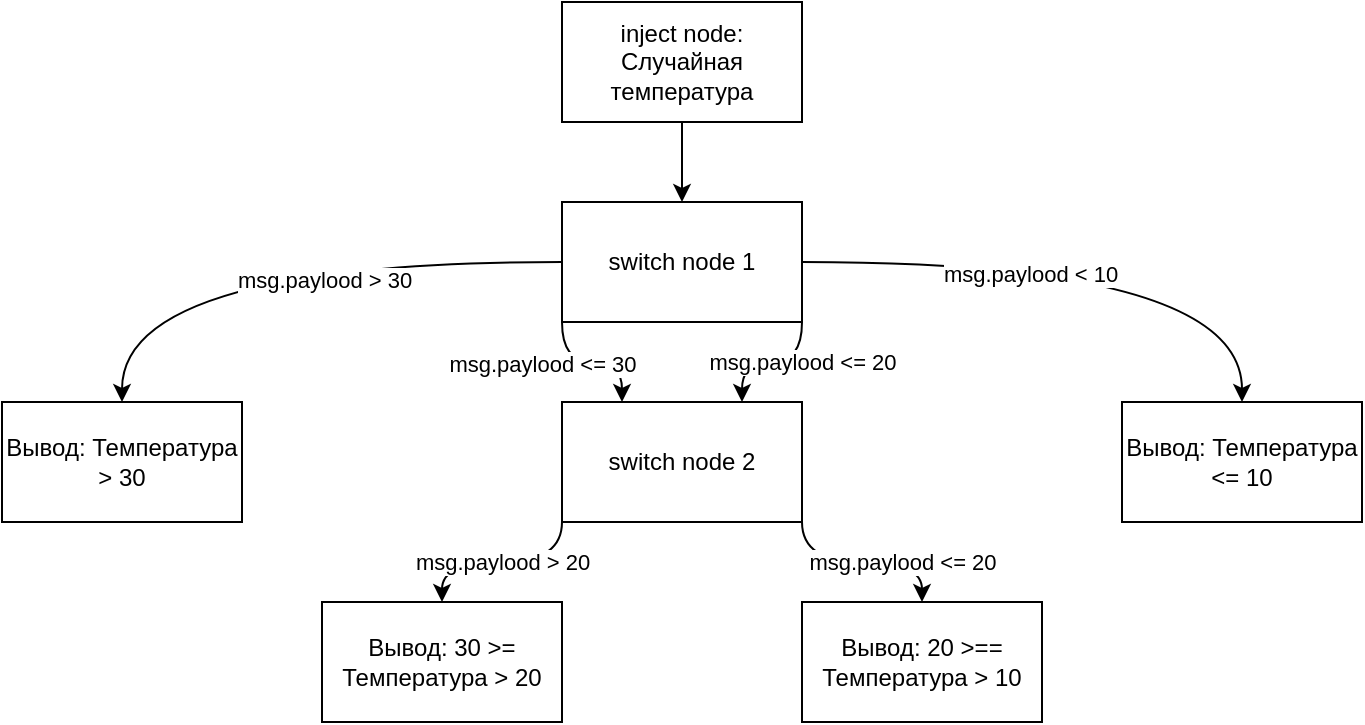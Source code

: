 <mxfile version="26.1.0" pages="6">
  <diagram name="ifelse1" id="Thjux58_DUu_WA5z-Bsg">
    <mxGraphModel dx="1050" dy="603" grid="1" gridSize="10" guides="1" tooltips="1" connect="1" arrows="1" fold="1" page="1" pageScale="1" pageWidth="827" pageHeight="1169" math="0" shadow="0">
      <root>
        <mxCell id="0" />
        <mxCell id="1" parent="0" />
        <mxCell id="S_W4CrviKIA5j9u1uwrZ-8" value="" style="edgeStyle=orthogonalEdgeStyle;rounded=0;orthogonalLoop=1;jettySize=auto;html=1;" parent="1" source="S_W4CrviKIA5j9u1uwrZ-1" target="S_W4CrviKIA5j9u1uwrZ-2" edge="1">
          <mxGeometry relative="1" as="geometry" />
        </mxCell>
        <mxCell id="S_W4CrviKIA5j9u1uwrZ-1" value="inject node: Случайная температура" style="rounded=0;whiteSpace=wrap;html=1;" parent="1" vertex="1">
          <mxGeometry x="320" y="80" width="120" height="60" as="geometry" />
        </mxCell>
        <mxCell id="S_W4CrviKIA5j9u1uwrZ-10" style="edgeStyle=orthogonalEdgeStyle;rounded=0;orthogonalLoop=1;jettySize=auto;html=1;exitX=0;exitY=0.5;exitDx=0;exitDy=0;entryX=0.5;entryY=0;entryDx=0;entryDy=0;curved=1;" parent="1" source="S_W4CrviKIA5j9u1uwrZ-2" target="S_W4CrviKIA5j9u1uwrZ-3" edge="1">
          <mxGeometry relative="1" as="geometry" />
        </mxCell>
        <mxCell id="S_W4CrviKIA5j9u1uwrZ-17" value="msg.paylood &amp;gt; 30" style="edgeLabel;html=1;align=center;verticalAlign=middle;resizable=0;points=[];" parent="S_W4CrviKIA5j9u1uwrZ-10" vertex="1" connectable="0">
          <mxGeometry x="-0.178" y="9" relative="1" as="geometry">
            <mxPoint as="offset" />
          </mxGeometry>
        </mxCell>
        <mxCell id="S_W4CrviKIA5j9u1uwrZ-11" style="edgeStyle=orthogonalEdgeStyle;rounded=0;orthogonalLoop=1;jettySize=auto;html=1;exitX=1;exitY=0.5;exitDx=0;exitDy=0;entryX=0.5;entryY=0;entryDx=0;entryDy=0;curved=1;" parent="1" source="S_W4CrviKIA5j9u1uwrZ-2" target="S_W4CrviKIA5j9u1uwrZ-4" edge="1">
          <mxGeometry relative="1" as="geometry" />
        </mxCell>
        <mxCell id="S_W4CrviKIA5j9u1uwrZ-18" value="msg.paylood &amp;lt; 10" style="edgeLabel;html=1;align=center;verticalAlign=middle;resizable=0;points=[];" parent="S_W4CrviKIA5j9u1uwrZ-11" vertex="1" connectable="0">
          <mxGeometry x="-0.215" y="-6" relative="1" as="geometry">
            <mxPoint as="offset" />
          </mxGeometry>
        </mxCell>
        <mxCell id="S_W4CrviKIA5j9u1uwrZ-19" style="edgeStyle=orthogonalEdgeStyle;curved=1;rounded=0;orthogonalLoop=1;jettySize=auto;html=1;exitX=0;exitY=1;exitDx=0;exitDy=0;entryX=0.25;entryY=0;entryDx=0;entryDy=0;" parent="1" source="S_W4CrviKIA5j9u1uwrZ-2" target="S_W4CrviKIA5j9u1uwrZ-5" edge="1">
          <mxGeometry relative="1" as="geometry" />
        </mxCell>
        <mxCell id="S_W4CrviKIA5j9u1uwrZ-21" value="msg.paylood &amp;lt;= 30" style="edgeLabel;html=1;align=center;verticalAlign=middle;resizable=0;points=[];" parent="S_W4CrviKIA5j9u1uwrZ-19" vertex="1" connectable="0">
          <mxGeometry x="-0.177" y="-1" relative="1" as="geometry">
            <mxPoint x="-19" as="offset" />
          </mxGeometry>
        </mxCell>
        <mxCell id="S_W4CrviKIA5j9u1uwrZ-20" style="edgeStyle=orthogonalEdgeStyle;curved=1;rounded=0;orthogonalLoop=1;jettySize=auto;html=1;exitX=1;exitY=1;exitDx=0;exitDy=0;entryX=0.75;entryY=0;entryDx=0;entryDy=0;" parent="1" source="S_W4CrviKIA5j9u1uwrZ-2" target="S_W4CrviKIA5j9u1uwrZ-5" edge="1">
          <mxGeometry relative="1" as="geometry" />
        </mxCell>
        <mxCell id="S_W4CrviKIA5j9u1uwrZ-22" value="msg.paylood &amp;lt;= 20" style="edgeLabel;html=1;align=center;verticalAlign=middle;resizable=0;points=[];" parent="S_W4CrviKIA5j9u1uwrZ-20" vertex="1" connectable="0">
          <mxGeometry x="-0.023" y="3" relative="1" as="geometry">
            <mxPoint x="14" y="-3" as="offset" />
          </mxGeometry>
        </mxCell>
        <mxCell id="S_W4CrviKIA5j9u1uwrZ-2" value="switch node 1" style="rounded=0;whiteSpace=wrap;html=1;" parent="1" vertex="1">
          <mxGeometry x="320" y="180" width="120" height="60" as="geometry" />
        </mxCell>
        <mxCell id="S_W4CrviKIA5j9u1uwrZ-3" value="Вывод: Температура &amp;gt; 30" style="rounded=0;whiteSpace=wrap;html=1;" parent="1" vertex="1">
          <mxGeometry x="40" y="280" width="120" height="60" as="geometry" />
        </mxCell>
        <mxCell id="S_W4CrviKIA5j9u1uwrZ-4" value="Вывод: Температура &amp;lt;= 10" style="rounded=0;whiteSpace=wrap;html=1;" parent="1" vertex="1">
          <mxGeometry x="600" y="280" width="120" height="60" as="geometry" />
        </mxCell>
        <mxCell id="S_W4CrviKIA5j9u1uwrZ-15" style="edgeStyle=orthogonalEdgeStyle;curved=1;rounded=0;orthogonalLoop=1;jettySize=auto;html=1;exitX=0;exitY=1;exitDx=0;exitDy=0;" parent="1" source="S_W4CrviKIA5j9u1uwrZ-5" target="S_W4CrviKIA5j9u1uwrZ-6" edge="1">
          <mxGeometry relative="1" as="geometry" />
        </mxCell>
        <mxCell id="S_W4CrviKIA5j9u1uwrZ-23" value="msg.paylood &amp;gt; 20" style="edgeLabel;html=1;align=center;verticalAlign=middle;resizable=0;points=[];" parent="S_W4CrviKIA5j9u1uwrZ-15" vertex="1" connectable="0">
          <mxGeometry x="-0.256" y="1" relative="1" as="geometry">
            <mxPoint x="-13" y="-1" as="offset" />
          </mxGeometry>
        </mxCell>
        <mxCell id="S_W4CrviKIA5j9u1uwrZ-16" style="edgeStyle=orthogonalEdgeStyle;curved=1;rounded=0;orthogonalLoop=1;jettySize=auto;html=1;exitX=1;exitY=1;exitDx=0;exitDy=0;entryX=0.5;entryY=0;entryDx=0;entryDy=0;" parent="1" source="S_W4CrviKIA5j9u1uwrZ-5" target="S_W4CrviKIA5j9u1uwrZ-7" edge="1">
          <mxGeometry relative="1" as="geometry" />
        </mxCell>
        <mxCell id="S_W4CrviKIA5j9u1uwrZ-24" value="msg.paylood &amp;lt;= 20" style="edgeLabel;html=1;align=center;verticalAlign=middle;resizable=0;points=[];" parent="S_W4CrviKIA5j9u1uwrZ-16" vertex="1" connectable="0">
          <mxGeometry x="0.176" y="-3" relative="1" as="geometry">
            <mxPoint x="11" y="-3" as="offset" />
          </mxGeometry>
        </mxCell>
        <mxCell id="S_W4CrviKIA5j9u1uwrZ-5" value="switch node 2" style="rounded=0;whiteSpace=wrap;html=1;" parent="1" vertex="1">
          <mxGeometry x="320" y="280" width="120" height="60" as="geometry" />
        </mxCell>
        <mxCell id="S_W4CrviKIA5j9u1uwrZ-6" value="Вывод: 30 &amp;gt;= Температура &amp;gt; 20" style="rounded=0;whiteSpace=wrap;html=1;" parent="1" vertex="1">
          <mxGeometry x="200" y="380" width="120" height="60" as="geometry" />
        </mxCell>
        <mxCell id="S_W4CrviKIA5j9u1uwrZ-7" value="Вывод: 20 &amp;gt;== Температура &amp;gt; 10" style="rounded=0;whiteSpace=wrap;html=1;" parent="1" vertex="1">
          <mxGeometry x="440" y="380" width="120" height="60" as="geometry" />
        </mxCell>
      </root>
    </mxGraphModel>
  </diagram>
  <diagram id="4vOrAkitRuSuGk_8gz63" name="ifelse2">
    <mxGraphModel dx="1050" dy="603" grid="1" gridSize="10" guides="1" tooltips="1" connect="1" arrows="1" fold="1" page="1" pageScale="1" pageWidth="827" pageHeight="1169" math="0" shadow="0">
      <root>
        <mxCell id="0" />
        <mxCell id="1" parent="0" />
        <mxCell id="LNpQOAK-omOs4ofS-2I6-4" value="" style="edgeStyle=orthogonalEdgeStyle;rounded=0;orthogonalLoop=1;jettySize=auto;html=1;" edge="1" parent="1" source="LNpQOAK-omOs4ofS-2I6-1" target="LNpQOAK-omOs4ofS-2I6-3">
          <mxGeometry relative="1" as="geometry" />
        </mxCell>
        <mxCell id="LNpQOAK-omOs4ofS-2I6-1" value="Начало" style="rounded=0;whiteSpace=wrap;html=1;" vertex="1" parent="1">
          <mxGeometry x="350" y="40" width="120" height="60" as="geometry" />
        </mxCell>
        <mxCell id="LNpQOAK-omOs4ofS-2I6-14" style="edgeStyle=orthogonalEdgeStyle;rounded=0;orthogonalLoop=1;jettySize=auto;html=1;exitX=0.5;exitY=1;exitDx=0;exitDy=0;entryX=0;entryY=0.25;entryDx=0;entryDy=0;curved=1;" edge="1" parent="1" source="LNpQOAK-omOs4ofS-2I6-2" target="LNpQOAK-omOs4ofS-2I6-12">
          <mxGeometry relative="1" as="geometry" />
        </mxCell>
        <mxCell id="LNpQOAK-omOs4ofS-2I6-2" value="Включить кондиционер" style="rounded=0;whiteSpace=wrap;html=1;" vertex="1" parent="1">
          <mxGeometry x="230" y="260" width="120" height="60" as="geometry" />
        </mxCell>
        <mxCell id="LNpQOAK-omOs4ofS-2I6-8" style="edgeStyle=orthogonalEdgeStyle;rounded=0;orthogonalLoop=1;jettySize=auto;html=1;exitX=0;exitY=1;exitDx=0;exitDy=0;entryX=0.5;entryY=0;entryDx=0;entryDy=0;curved=1;" edge="1" parent="1" source="LNpQOAK-omOs4ofS-2I6-3" target="LNpQOAK-omOs4ofS-2I6-2">
          <mxGeometry relative="1" as="geometry" />
        </mxCell>
        <mxCell id="LNpQOAK-omOs4ofS-2I6-10" value="да" style="edgeLabel;html=1;align=center;verticalAlign=middle;resizable=0;points=[];" vertex="1" connectable="0" parent="LNpQOAK-omOs4ofS-2I6-8">
          <mxGeometry x="-0.197" y="-5" relative="1" as="geometry">
            <mxPoint as="offset" />
          </mxGeometry>
        </mxCell>
        <mxCell id="LNpQOAK-omOs4ofS-2I6-9" style="edgeStyle=orthogonalEdgeStyle;rounded=0;orthogonalLoop=1;jettySize=auto;html=1;exitX=1;exitY=1;exitDx=0;exitDy=0;entryX=0.5;entryY=0;entryDx=0;entryDy=0;curved=1;" edge="1" parent="1" source="LNpQOAK-omOs4ofS-2I6-3" target="LNpQOAK-omOs4ofS-2I6-5">
          <mxGeometry relative="1" as="geometry" />
        </mxCell>
        <mxCell id="LNpQOAK-omOs4ofS-2I6-11" value="нет" style="edgeLabel;html=1;align=center;verticalAlign=middle;resizable=0;points=[];" vertex="1" connectable="0" parent="LNpQOAK-omOs4ofS-2I6-9">
          <mxGeometry x="-0.163" y="2" relative="1" as="geometry">
            <mxPoint as="offset" />
          </mxGeometry>
        </mxCell>
        <mxCell id="LNpQOAK-omOs4ofS-2I6-3" value="Температура &amp;gt; 30?" style="rhombus;whiteSpace=wrap;html=1;" vertex="1" parent="1">
          <mxGeometry x="350" y="140" width="120" height="80" as="geometry" />
        </mxCell>
        <mxCell id="LNpQOAK-omOs4ofS-2I6-13" style="edgeStyle=orthogonalEdgeStyle;rounded=0;orthogonalLoop=1;jettySize=auto;html=1;exitX=0.5;exitY=1;exitDx=0;exitDy=0;entryX=1;entryY=0.25;entryDx=0;entryDy=0;curved=1;" edge="1" parent="1" source="LNpQOAK-omOs4ofS-2I6-5" target="LNpQOAK-omOs4ofS-2I6-12">
          <mxGeometry relative="1" as="geometry" />
        </mxCell>
        <mxCell id="LNpQOAK-omOs4ofS-2I6-5" value="Ничего не делайте" style="rounded=0;whiteSpace=wrap;html=1;" vertex="1" parent="1">
          <mxGeometry x="470" y="260" width="120" height="60" as="geometry" />
        </mxCell>
        <mxCell id="LNpQOAK-omOs4ofS-2I6-12" value="Конец" style="rounded=0;whiteSpace=wrap;html=1;" vertex="1" parent="1">
          <mxGeometry x="350" y="360" width="120" height="60" as="geometry" />
        </mxCell>
      </root>
    </mxGraphModel>
  </diagram>
  <diagram id="dwSJ7BRhNNf6KiiUCyIV" name="ifelse3">
    <mxGraphModel dx="1635" dy="709" grid="1" gridSize="10" guides="1" tooltips="1" connect="1" arrows="1" fold="1" page="0" pageScale="1" pageWidth="827" pageHeight="1169" math="0" shadow="0">
      <root>
        <mxCell id="0" />
        <mxCell id="1" parent="0" />
        <mxCell id="BL9OvIdgbUdT4vpFwmZn-1" value="" style="edgeStyle=orthogonalEdgeStyle;rounded=0;orthogonalLoop=1;jettySize=auto;html=1;curved=1;" edge="1" parent="1" source="BL9OvIdgbUdT4vpFwmZn-2" target="BL9OvIdgbUdT4vpFwmZn-3">
          <mxGeometry relative="1" as="geometry" />
        </mxCell>
        <mxCell id="BL9OvIdgbUdT4vpFwmZn-2" value="Начало" style="rounded=0;whiteSpace=wrap;html=1;" vertex="1" parent="1">
          <mxGeometry x="360" y="30" width="120" height="60" as="geometry" />
        </mxCell>
        <mxCell id="819GzZfcJQ82Go0yDvXi-5" style="edgeStyle=orthogonalEdgeStyle;rounded=0;orthogonalLoop=1;jettySize=auto;html=1;exitX=1;exitY=1;exitDx=0;exitDy=0;entryX=0.5;entryY=0;entryDx=0;entryDy=0;curved=1;" edge="1" parent="1" source="BL9OvIdgbUdT4vpFwmZn-3" target="BL9OvIdgbUdT4vpFwmZn-4">
          <mxGeometry relative="1" as="geometry" />
        </mxCell>
        <mxCell id="819GzZfcJQ82Go0yDvXi-14" value="нет" style="edgeLabel;html=1;align=center;verticalAlign=middle;resizable=0;points=[];" vertex="1" connectable="0" parent="819GzZfcJQ82Go0yDvXi-5">
          <mxGeometry x="-0.243" y="-2" relative="1" as="geometry">
            <mxPoint as="offset" />
          </mxGeometry>
        </mxCell>
        <mxCell id="819GzZfcJQ82Go0yDvXi-10" style="edgeStyle=orthogonalEdgeStyle;rounded=0;orthogonalLoop=1;jettySize=auto;html=1;exitX=0;exitY=1;exitDx=0;exitDy=0;entryX=0.5;entryY=0;entryDx=0;entryDy=0;curved=1;" edge="1" parent="1" source="BL9OvIdgbUdT4vpFwmZn-3" target="BL9OvIdgbUdT4vpFwmZn-6">
          <mxGeometry relative="1" as="geometry" />
        </mxCell>
        <mxCell id="819GzZfcJQ82Go0yDvXi-13" value="да" style="edgeLabel;html=1;align=center;verticalAlign=middle;resizable=0;points=[];" vertex="1" connectable="0" parent="819GzZfcJQ82Go0yDvXi-10">
          <mxGeometry x="-0.288" y="5" relative="1" as="geometry">
            <mxPoint as="offset" />
          </mxGeometry>
        </mxCell>
        <mxCell id="BL9OvIdgbUdT4vpFwmZn-3" value="Температура &amp;gt; 30?" style="rhombus;whiteSpace=wrap;html=1;" vertex="1" parent="1">
          <mxGeometry x="360" y="130" width="120" height="80" as="geometry" />
        </mxCell>
        <mxCell id="819GzZfcJQ82Go0yDvXi-6" style="edgeStyle=orthogonalEdgeStyle;rounded=0;orthogonalLoop=1;jettySize=auto;html=1;exitX=0;exitY=1;exitDx=0;exitDy=0;entryX=0.5;entryY=0;entryDx=0;entryDy=0;curved=1;" edge="1" parent="1" source="BL9OvIdgbUdT4vpFwmZn-4" target="BL9OvIdgbUdT4vpFwmZn-5">
          <mxGeometry relative="1" as="geometry" />
        </mxCell>
        <mxCell id="819GzZfcJQ82Go0yDvXi-19" value="да" style="edgeLabel;html=1;align=center;verticalAlign=middle;resizable=0;points=[];" vertex="1" connectable="0" parent="819GzZfcJQ82Go0yDvXi-6">
          <mxGeometry x="0.054" y="16" relative="1" as="geometry">
            <mxPoint as="offset" />
          </mxGeometry>
        </mxCell>
        <mxCell id="819GzZfcJQ82Go0yDvXi-7" style="edgeStyle=orthogonalEdgeStyle;rounded=0;orthogonalLoop=1;jettySize=auto;html=1;exitX=1;exitY=1;exitDx=0;exitDy=0;entryX=0.5;entryY=0;entryDx=0;entryDy=0;curved=1;" edge="1" parent="1" source="BL9OvIdgbUdT4vpFwmZn-4" target="BL9OvIdgbUdT4vpFwmZn-11">
          <mxGeometry relative="1" as="geometry" />
        </mxCell>
        <mxCell id="819GzZfcJQ82Go0yDvXi-18" value="нет" style="edgeLabel;html=1;align=center;verticalAlign=middle;resizable=0;points=[];" vertex="1" connectable="0" parent="819GzZfcJQ82Go0yDvXi-7">
          <mxGeometry x="-0.577" y="-21" relative="1" as="geometry">
            <mxPoint as="offset" />
          </mxGeometry>
        </mxCell>
        <mxCell id="BL9OvIdgbUdT4vpFwmZn-4" value="Температура &amp;lt; 15?" style="rhombus;whiteSpace=wrap;html=1;" vertex="1" parent="1">
          <mxGeometry x="640" y="250" width="120" height="80" as="geometry" />
        </mxCell>
        <mxCell id="819GzZfcJQ82Go0yDvXi-8" style="edgeStyle=orthogonalEdgeStyle;rounded=0;orthogonalLoop=1;jettySize=auto;html=1;exitX=1;exitY=1;exitDx=0;exitDy=0;entryX=0.5;entryY=0;entryDx=0;entryDy=0;curved=1;" edge="1" parent="1" source="BL9OvIdgbUdT4vpFwmZn-5" target="BL9OvIdgbUdT4vpFwmZn-12">
          <mxGeometry relative="1" as="geometry" />
        </mxCell>
        <mxCell id="819GzZfcJQ82Go0yDvXi-21" value="нет" style="edgeLabel;html=1;align=center;verticalAlign=middle;resizable=0;points=[];" vertex="1" connectable="0" parent="819GzZfcJQ82Go0yDvXi-8">
          <mxGeometry x="-0.127" y="3" relative="1" as="geometry">
            <mxPoint as="offset" />
          </mxGeometry>
        </mxCell>
        <mxCell id="819GzZfcJQ82Go0yDvXi-9" style="edgeStyle=orthogonalEdgeStyle;rounded=0;orthogonalLoop=1;jettySize=auto;html=1;exitX=0;exitY=1;exitDx=0;exitDy=0;entryX=0.5;entryY=0;entryDx=0;entryDy=0;curved=1;" edge="1" parent="1" source="BL9OvIdgbUdT4vpFwmZn-5" target="BL9OvIdgbUdT4vpFwmZn-10">
          <mxGeometry relative="1" as="geometry" />
        </mxCell>
        <mxCell id="819GzZfcJQ82Go0yDvXi-20" value="да" style="edgeLabel;html=1;align=center;verticalAlign=middle;resizable=0;points=[];" vertex="1" connectable="0" parent="819GzZfcJQ82Go0yDvXi-9">
          <mxGeometry x="-0.112" y="-5" relative="1" as="geometry">
            <mxPoint as="offset" />
          </mxGeometry>
        </mxCell>
        <mxCell id="BL9OvIdgbUdT4vpFwmZn-5" value="Влажность &amp;lt; 40?" style="rhombus;whiteSpace=wrap;html=1;" vertex="1" parent="1">
          <mxGeometry x="500" y="370" width="120" height="80" as="geometry" />
        </mxCell>
        <mxCell id="819GzZfcJQ82Go0yDvXi-11" style="edgeStyle=orthogonalEdgeStyle;rounded=0;orthogonalLoop=1;jettySize=auto;html=1;exitX=1;exitY=1;exitDx=0;exitDy=0;entryX=0.5;entryY=0;entryDx=0;entryDy=0;curved=1;" edge="1" parent="1" source="BL9OvIdgbUdT4vpFwmZn-6" target="BL9OvIdgbUdT4vpFwmZn-9">
          <mxGeometry relative="1" as="geometry" />
        </mxCell>
        <mxCell id="819GzZfcJQ82Go0yDvXi-16" value="нет" style="edgeLabel;html=1;align=center;verticalAlign=middle;resizable=0;points=[];" vertex="1" connectable="0" parent="819GzZfcJQ82Go0yDvXi-11">
          <mxGeometry x="0.176" y="-15" relative="1" as="geometry">
            <mxPoint as="offset" />
          </mxGeometry>
        </mxCell>
        <mxCell id="819GzZfcJQ82Go0yDvXi-12" style="edgeStyle=orthogonalEdgeStyle;rounded=0;orthogonalLoop=1;jettySize=auto;html=1;exitX=0;exitY=1;exitDx=0;exitDy=0;curved=1;" edge="1" parent="1" source="BL9OvIdgbUdT4vpFwmZn-6" target="BL9OvIdgbUdT4vpFwmZn-7">
          <mxGeometry relative="1" as="geometry" />
        </mxCell>
        <mxCell id="819GzZfcJQ82Go0yDvXi-15" value="да" style="edgeLabel;html=1;align=center;verticalAlign=middle;resizable=0;points=[];" vertex="1" connectable="0" parent="819GzZfcJQ82Go0yDvXi-12">
          <mxGeometry x="0.204" y="16" relative="1" as="geometry">
            <mxPoint as="offset" />
          </mxGeometry>
        </mxCell>
        <mxCell id="BL9OvIdgbUdT4vpFwmZn-6" value="Влажность &amp;lt; 40?" style="rhombus;whiteSpace=wrap;html=1;" vertex="1" parent="1">
          <mxGeometry x="130" y="250" width="120" height="80" as="geometry" />
        </mxCell>
        <mxCell id="BL9OvIdgbUdT4vpFwmZn-7" value="&lt;div&gt;Включите кондиционер и используйте увлажнитель воздуха.&lt;/div&gt;&lt;div&gt;&lt;br&gt;&lt;/div&gt;" style="rounded=0;html=1;whiteSpace=wrap;" vertex="1" parent="1">
          <mxGeometry x="-20" y="490" width="140" height="60" as="geometry" />
        </mxCell>
        <mxCell id="BL9OvIdgbUdT4vpFwmZn-9" value="&lt;div&gt;Включите кондиционер.&lt;/div&gt;" style="rounded=0;html=1;whiteSpace=wrap;" vertex="1" parent="1">
          <mxGeometry x="260" y="490" width="120" height="60" as="geometry" />
        </mxCell>
        <mxCell id="BL9OvIdgbUdT4vpFwmZn-10" value="&lt;div&gt;Включите обогреватель и используйте увлажнитель воздуха.&lt;/div&gt;&lt;div&gt;&lt;br&gt;&lt;/div&gt;" style="rounded=0;whiteSpace=wrap;html=1;" vertex="1" parent="1">
          <mxGeometry x="410" y="490" width="150" height="60" as="geometry" />
        </mxCell>
        <mxCell id="BL9OvIdgbUdT4vpFwmZn-11" value="Ничего не делайте" style="rounded=0;whiteSpace=wrap;html=1;" vertex="1" parent="1">
          <mxGeometry x="771" y="490" width="120" height="60" as="geometry" />
        </mxCell>
        <mxCell id="BL9OvIdgbUdT4vpFwmZn-12" value="Включите обогреватель." style="rounded=0;whiteSpace=wrap;html=1;" vertex="1" parent="1">
          <mxGeometry x="590" y="490" width="120" height="60" as="geometry" />
        </mxCell>
      </root>
    </mxGraphModel>
  </diagram>
  <diagram id="6ZzMExOI2sORNnQo1cdh" name="loops1">
    <mxGraphModel dx="893" dy="1005" grid="1" gridSize="10" guides="1" tooltips="1" connect="1" arrows="1" fold="1" page="0" pageScale="1" pageWidth="827" pageHeight="1169" math="0" shadow="0">
      <root>
        <mxCell id="0" />
        <mxCell id="1" parent="0" />
        <mxCell id="GQ4CSW02GrB408KvQmdZ-9" value="" style="edgeStyle=orthogonalEdgeStyle;rounded=0;orthogonalLoop=1;jettySize=auto;html=1;" edge="1" parent="1" source="GQ4CSW02GrB408KvQmdZ-2" target="GQ4CSW02GrB408KvQmdZ-3">
          <mxGeometry relative="1" as="geometry" />
        </mxCell>
        <mxCell id="GQ4CSW02GrB408KvQmdZ-2" value="Узел inject&lt;div&gt;Запускает начало цикла&lt;/div&gt;" style="rounded=0;whiteSpace=wrap;html=1;" vertex="1" parent="1">
          <mxGeometry x="-180" y="-60" width="120" height="60" as="geometry" />
        </mxCell>
        <mxCell id="GQ4CSW02GrB408KvQmdZ-10" value="" style="edgeStyle=orthogonalEdgeStyle;rounded=0;orthogonalLoop=1;jettySize=auto;html=1;" edge="1" parent="1" source="GQ4CSW02GrB408KvQmdZ-3" target="GQ4CSW02GrB408KvQmdZ-4">
          <mxGeometry relative="1" as="geometry" />
        </mxCell>
        <mxCell id="GQ4CSW02GrB408KvQmdZ-3" value="Узел change&lt;div&gt;Инициализируем строку&lt;/div&gt;&lt;div&gt;Устанавливаем msg.i = &#39; &#39;&lt;/div&gt;" style="rounded=0;whiteSpace=wrap;html=1;" vertex="1" parent="1">
          <mxGeometry x="-180" y="40" width="120" height="80" as="geometry" />
        </mxCell>
        <mxCell id="GQ4CSW02GrB408KvQmdZ-11" style="edgeStyle=orthogonalEdgeStyle;rounded=0;orthogonalLoop=1;jettySize=auto;html=1;exitX=0;exitY=0.75;exitDx=0;exitDy=0;entryX=0.5;entryY=0;entryDx=0;entryDy=0;curved=1;" edge="1" parent="1" source="GQ4CSW02GrB408KvQmdZ-4" target="GQ4CSW02GrB408KvQmdZ-5">
          <mxGeometry relative="1" as="geometry" />
        </mxCell>
        <mxCell id="GQ4CSW02GrB408KvQmdZ-17" value="msg.i содержит &#39;Z&#39;" style="edgeLabel;html=1;align=center;verticalAlign=middle;resizable=0;points=[];" vertex="1" connectable="0" parent="GQ4CSW02GrB408KvQmdZ-11">
          <mxGeometry x="0.464" y="3" relative="1" as="geometry">
            <mxPoint as="offset" />
          </mxGeometry>
        </mxCell>
        <mxCell id="GQ4CSW02GrB408KvQmdZ-13" style="edgeStyle=orthogonalEdgeStyle;rounded=0;orthogonalLoop=1;jettySize=auto;html=1;exitX=0.5;exitY=1;exitDx=0;exitDy=0;entryX=0.25;entryY=0;entryDx=0;entryDy=0;curved=1;" edge="1" parent="1" source="GQ4CSW02GrB408KvQmdZ-4" target="GQ4CSW02GrB408KvQmdZ-7">
          <mxGeometry relative="1" as="geometry" />
        </mxCell>
        <mxCell id="GQ4CSW02GrB408KvQmdZ-16" value="msg.i не содержит &#39;Z&#39;" style="edgeLabel;html=1;align=center;verticalAlign=middle;resizable=0;points=[];" vertex="1" connectable="0" parent="GQ4CSW02GrB408KvQmdZ-13">
          <mxGeometry x="-0.203" y="3" relative="1" as="geometry">
            <mxPoint as="offset" />
          </mxGeometry>
        </mxCell>
        <mxCell id="GQ4CSW02GrB408KvQmdZ-4" value="Узел switch&lt;div&gt;Проверка того, что msg.i содержит &#39;Z&#39;&lt;/div&gt;" style="rounded=0;whiteSpace=wrap;html=1;" vertex="1" parent="1">
          <mxGeometry x="-180" y="160" width="120" height="60" as="geometry" />
        </mxCell>
        <mxCell id="GQ4CSW02GrB408KvQmdZ-12" value="" style="edgeStyle=orthogonalEdgeStyle;rounded=0;orthogonalLoop=1;jettySize=auto;html=1;" edge="1" parent="1" source="GQ4CSW02GrB408KvQmdZ-5" target="GQ4CSW02GrB408KvQmdZ-6">
          <mxGeometry relative="1" as="geometry" />
        </mxCell>
        <mxCell id="GQ4CSW02GrB408KvQmdZ-5" value="Узел change&lt;div&gt;Устанавливает msg.payload = &#39;completed&#39;&lt;/div&gt;" style="rounded=0;whiteSpace=wrap;html=1;" vertex="1" parent="1">
          <mxGeometry x="-310" y="300" width="120" height="60" as="geometry" />
        </mxCell>
        <mxCell id="GQ4CSW02GrB408KvQmdZ-6" value="Узел debug&lt;div&gt;Отображает сообщение о завершении&amp;nbsp;&lt;/div&gt;" style="rounded=0;whiteSpace=wrap;html=1;" vertex="1" parent="1">
          <mxGeometry x="-310" y="400" width="120" height="60" as="geometry" />
        </mxCell>
        <mxCell id="GQ4CSW02GrB408KvQmdZ-14" value="" style="edgeStyle=orthogonalEdgeStyle;rounded=0;orthogonalLoop=1;jettySize=auto;html=1;" edge="1" parent="1" source="GQ4CSW02GrB408KvQmdZ-7" target="GQ4CSW02GrB408KvQmdZ-8">
          <mxGeometry relative="1" as="geometry" />
        </mxCell>
        <mxCell id="GQ4CSW02GrB408KvQmdZ-15" style="edgeStyle=orthogonalEdgeStyle;rounded=0;orthogonalLoop=1;jettySize=auto;html=1;exitX=0.75;exitY=0;exitDx=0;exitDy=0;entryX=1;entryY=0.5;entryDx=0;entryDy=0;curved=1;" edge="1" parent="1" source="GQ4CSW02GrB408KvQmdZ-7" target="GQ4CSW02GrB408KvQmdZ-4">
          <mxGeometry relative="1" as="geometry" />
        </mxCell>
        <mxCell id="GQ4CSW02GrB408KvQmdZ-7" value="Узел Function&lt;div&gt;Добавляет случайный символ в строку&lt;/div&gt;&lt;div&gt;Устанавливает msg.i += случайная заглавная буква&lt;/div&gt;" style="rounded=0;whiteSpace=wrap;html=1;" vertex="1" parent="1">
          <mxGeometry x="-110" y="300" width="240" height="60" as="geometry" />
        </mxCell>
        <mxCell id="GQ4CSW02GrB408KvQmdZ-8" value="Узел debug&lt;div&gt;Отображает текущую строку&lt;/div&gt;" style="rounded=0;whiteSpace=wrap;html=1;" vertex="1" parent="1">
          <mxGeometry x="-50" y="400" width="120" height="60" as="geometry" />
        </mxCell>
      </root>
    </mxGraphModel>
  </diagram>
  <diagram id="SS2ilYJ6Herokk50kjKv" name="loops2">
    <mxGraphModel dx="980" dy="1112" grid="1" gridSize="10" guides="1" tooltips="1" connect="1" arrows="1" fold="1" page="0" pageScale="1" pageWidth="827" pageHeight="1169" math="0" shadow="0">
      <root>
        <mxCell id="0" />
        <mxCell id="1" parent="0" />
        <mxCell id="wWEcbcl6gWM4yAQPGWpS-1" value="" style="edgeStyle=orthogonalEdgeStyle;rounded=0;orthogonalLoop=1;jettySize=auto;html=1;" edge="1" parent="1" source="wWEcbcl6gWM4yAQPGWpS-2" target="wWEcbcl6gWM4yAQPGWpS-4">
          <mxGeometry relative="1" as="geometry" />
        </mxCell>
        <mxCell id="wWEcbcl6gWM4yAQPGWpS-2" value="Узел inject&lt;div&gt;Устанавливает массив в msg.payload&amp;nbsp;&lt;/div&gt;" style="rounded=0;whiteSpace=wrap;html=1;" vertex="1" parent="1">
          <mxGeometry x="-180" y="-60" width="120" height="60" as="geometry" />
        </mxCell>
        <mxCell id="wWEcbcl6gWM4yAQPGWpS-3" value="" style="edgeStyle=orthogonalEdgeStyle;rounded=0;orthogonalLoop=1;jettySize=auto;html=1;" edge="1" parent="1" source="wWEcbcl6gWM4yAQPGWpS-4" target="wWEcbcl6gWM4yAQPGWpS-9">
          <mxGeometry relative="1" as="geometry" />
        </mxCell>
        <mxCell id="wWEcbcl6gWM4yAQPGWpS-4" value="Узел change&lt;div&gt;Инициализируем счётчик&lt;/div&gt;&lt;div&gt;Устанавливаем msg.i = 0&lt;/div&gt;" style="rounded=0;whiteSpace=wrap;html=1;" vertex="1" parent="1">
          <mxGeometry x="-180" y="40" width="120" height="80" as="geometry" />
        </mxCell>
        <mxCell id="wWEcbcl6gWM4yAQPGWpS-5" style="edgeStyle=orthogonalEdgeStyle;rounded=0;orthogonalLoop=1;jettySize=auto;html=1;exitX=0;exitY=0.75;exitDx=0;exitDy=0;entryX=0.5;entryY=0;entryDx=0;entryDy=0;curved=1;" edge="1" parent="1" source="wWEcbcl6gWM4yAQPGWpS-9">
          <mxGeometry relative="1" as="geometry">
            <mxPoint x="-250" y="300" as="targetPoint" />
          </mxGeometry>
        </mxCell>
        <mxCell id="wWEcbcl6gWM4yAQPGWpS-6" value="msg.i &amp;lt; msg.payload.length" style="edgeLabel;html=1;align=center;verticalAlign=middle;resizable=0;points=[];" vertex="1" connectable="0" parent="wWEcbcl6gWM4yAQPGWpS-5">
          <mxGeometry x="0.464" y="3" relative="1" as="geometry">
            <mxPoint as="offset" />
          </mxGeometry>
        </mxCell>
        <mxCell id="wWEcbcl6gWM4yAQPGWpS-7" style="edgeStyle=orthogonalEdgeStyle;rounded=0;orthogonalLoop=1;jettySize=auto;html=1;exitX=1;exitY=0.75;exitDx=0;exitDy=0;entryX=0.5;entryY=0;entryDx=0;entryDy=0;curved=1;" edge="1" parent="1" source="wWEcbcl6gWM4yAQPGWpS-9" target="wWEcbcl6gWM4yAQPGWpS-15">
          <mxGeometry relative="1" as="geometry" />
        </mxCell>
        <mxCell id="wWEcbcl6gWM4yAQPGWpS-8" value="msg.i == msg.payload.length" style="edgeLabel;html=1;align=center;verticalAlign=middle;resizable=0;points=[];" vertex="1" connectable="0" parent="wWEcbcl6gWM4yAQPGWpS-7">
          <mxGeometry x="-0.203" y="3" relative="1" as="geometry">
            <mxPoint x="10" y="48" as="offset" />
          </mxGeometry>
        </mxCell>
        <mxCell id="wWEcbcl6gWM4yAQPGWpS-9" value="Узел switch&lt;div&gt;Проверка того, что msg.i равно msg.payload.length&lt;/div&gt;" style="rounded=0;whiteSpace=wrap;html=1;" vertex="1" parent="1">
          <mxGeometry x="-180" y="160" width="120" height="60" as="geometry" />
        </mxCell>
        <mxCell id="wWEcbcl6gWM4yAQPGWpS-18" value="" style="edgeStyle=orthogonalEdgeStyle;rounded=0;orthogonalLoop=1;jettySize=auto;html=1;" edge="1" parent="1" source="wWEcbcl6gWM4yAQPGWpS-12" target="wWEcbcl6gWM4yAQPGWpS-17">
          <mxGeometry relative="1" as="geometry" />
        </mxCell>
        <mxCell id="wWEcbcl6gWM4yAQPGWpS-12" value="Узел chage&lt;div&gt;Получаем элемент&lt;/div&gt;&lt;div&gt;Устанавливаем msg.payload = msg.payload[msg.i]&lt;/div&gt;" style="rounded=0;whiteSpace=wrap;html=1;" vertex="1" parent="1">
          <mxGeometry x="-310" y="300" width="120" height="100" as="geometry" />
        </mxCell>
        <mxCell id="wWEcbcl6gWM4yAQPGWpS-13" value="" style="edgeStyle=orthogonalEdgeStyle;rounded=0;orthogonalLoop=1;jettySize=auto;html=1;" edge="1" parent="1" source="wWEcbcl6gWM4yAQPGWpS-15" target="wWEcbcl6gWM4yAQPGWpS-16">
          <mxGeometry relative="1" as="geometry" />
        </mxCell>
        <mxCell id="wWEcbcl6gWM4yAQPGWpS-15" value="Узел change&lt;div&gt;Завершение цикла&lt;/div&gt;&lt;div&gt;Устанавливаем msg.payload = &#39;completed&#39;&lt;/div&gt;" style="rounded=0;whiteSpace=wrap;html=1;" vertex="1" parent="1">
          <mxGeometry x="-40" y="300" width="120" height="80" as="geometry" />
        </mxCell>
        <mxCell id="wWEcbcl6gWM4yAQPGWpS-16" value="Узел debug&lt;div&gt;Отображает сообщение о завершении&lt;/div&gt;" style="rounded=0;whiteSpace=wrap;html=1;" vertex="1" parent="1">
          <mxGeometry x="-40" y="420" width="120" height="70" as="geometry" />
        </mxCell>
        <mxCell id="wWEcbcl6gWM4yAQPGWpS-17" value="Узел debug&lt;div&gt;Отображаем текущий элемент&lt;/div&gt;" style="rounded=0;whiteSpace=wrap;html=1;" vertex="1" parent="1">
          <mxGeometry x="-310" y="560" width="120" height="60" as="geometry" />
        </mxCell>
        <mxCell id="wWEcbcl6gWM4yAQPGWpS-21" style="edgeStyle=orthogonalEdgeStyle;rounded=0;orthogonalLoop=1;jettySize=auto;html=1;exitX=0;exitY=0.5;exitDx=0;exitDy=0;entryX=0;entryY=0.25;entryDx=0;entryDy=0;curved=1;" edge="1" parent="1" source="wWEcbcl6gWM4yAQPGWpS-19" target="wWEcbcl6gWM4yAQPGWpS-9">
          <mxGeometry relative="1" as="geometry">
            <Array as="points">
              <mxPoint x="-360" y="480" />
              <mxPoint x="-360" y="175" />
            </Array>
          </mxGeometry>
        </mxCell>
        <mxCell id="wWEcbcl6gWM4yAQPGWpS-19" value="Узел change&lt;div&gt;Увеличиваем счётчик&lt;/div&gt;&lt;div&gt;Устанавливаем msg.i = msg.i + 1&lt;/div&gt;" style="rounded=0;whiteSpace=wrap;html=1;" vertex="1" parent="1">
          <mxGeometry x="-310" y="440" width="120" height="80" as="geometry" />
        </mxCell>
      </root>
    </mxGraphModel>
  </diagram>
  <diagram id="gPZxCpQ5jUst2DYxswdz" name="loops3">
    <mxGraphModel dx="1270" dy="416" grid="1" gridSize="10" guides="1" tooltips="1" connect="1" arrows="1" fold="1" page="0" pageScale="1" pageWidth="827" pageHeight="1169" math="0" shadow="0">
      <root>
        <mxCell id="0" />
        <mxCell id="1" parent="0" />
        <mxCell id="wJjXvEW6gcymXFNPazD8-4" value="" style="edgeStyle=orthogonalEdgeStyle;rounded=0;orthogonalLoop=1;jettySize=auto;html=1;" edge="1" parent="1" source="wJjXvEW6gcymXFNPazD8-1" target="wJjXvEW6gcymXFNPazD8-2">
          <mxGeometry relative="1" as="geometry" />
        </mxCell>
        <mxCell id="wJjXvEW6gcymXFNPazD8-1" value="Узел inject&lt;div&gt;Устанавливает массив в msg.payload&lt;/div&gt;" style="rounded=0;whiteSpace=wrap;html=1;" vertex="1" parent="1">
          <mxGeometry width="120" height="60" as="geometry" />
        </mxCell>
        <mxCell id="wJjXvEW6gcymXFNPazD8-5" value="" style="edgeStyle=orthogonalEdgeStyle;rounded=0;orthogonalLoop=1;jettySize=auto;html=1;" edge="1" parent="1" source="wJjXvEW6gcymXFNPazD8-2" target="wJjXvEW6gcymXFNPazD8-3">
          <mxGeometry relative="1" as="geometry" />
        </mxCell>
        <mxCell id="wJjXvEW6gcymXFNPazD8-6" value="Выводит каждый элемент индивидуально" style="edgeLabel;html=1;align=center;verticalAlign=middle;resizable=0;points=[];" vertex="1" connectable="0" parent="wJjXvEW6gcymXFNPazD8-5">
          <mxGeometry x="-0.13" relative="1" as="geometry">
            <mxPoint as="offset" />
          </mxGeometry>
        </mxCell>
        <mxCell id="wJjXvEW6gcymXFNPazD8-2" value="Узел split&lt;div&gt;Разделяет массив на отдельные элементы&lt;/div&gt;" style="rounded=0;whiteSpace=wrap;html=1;" vertex="1" parent="1">
          <mxGeometry y="100" width="120" height="60" as="geometry" />
        </mxCell>
        <mxCell id="wJjXvEW6gcymXFNPazD8-3" value="Узел debug&lt;div&gt;Выводит каждый элемент&lt;/div&gt;" style="rounded=0;whiteSpace=wrap;html=1;" vertex="1" parent="1">
          <mxGeometry y="200" width="120" height="60" as="geometry" />
        </mxCell>
      </root>
    </mxGraphModel>
  </diagram>
</mxfile>
